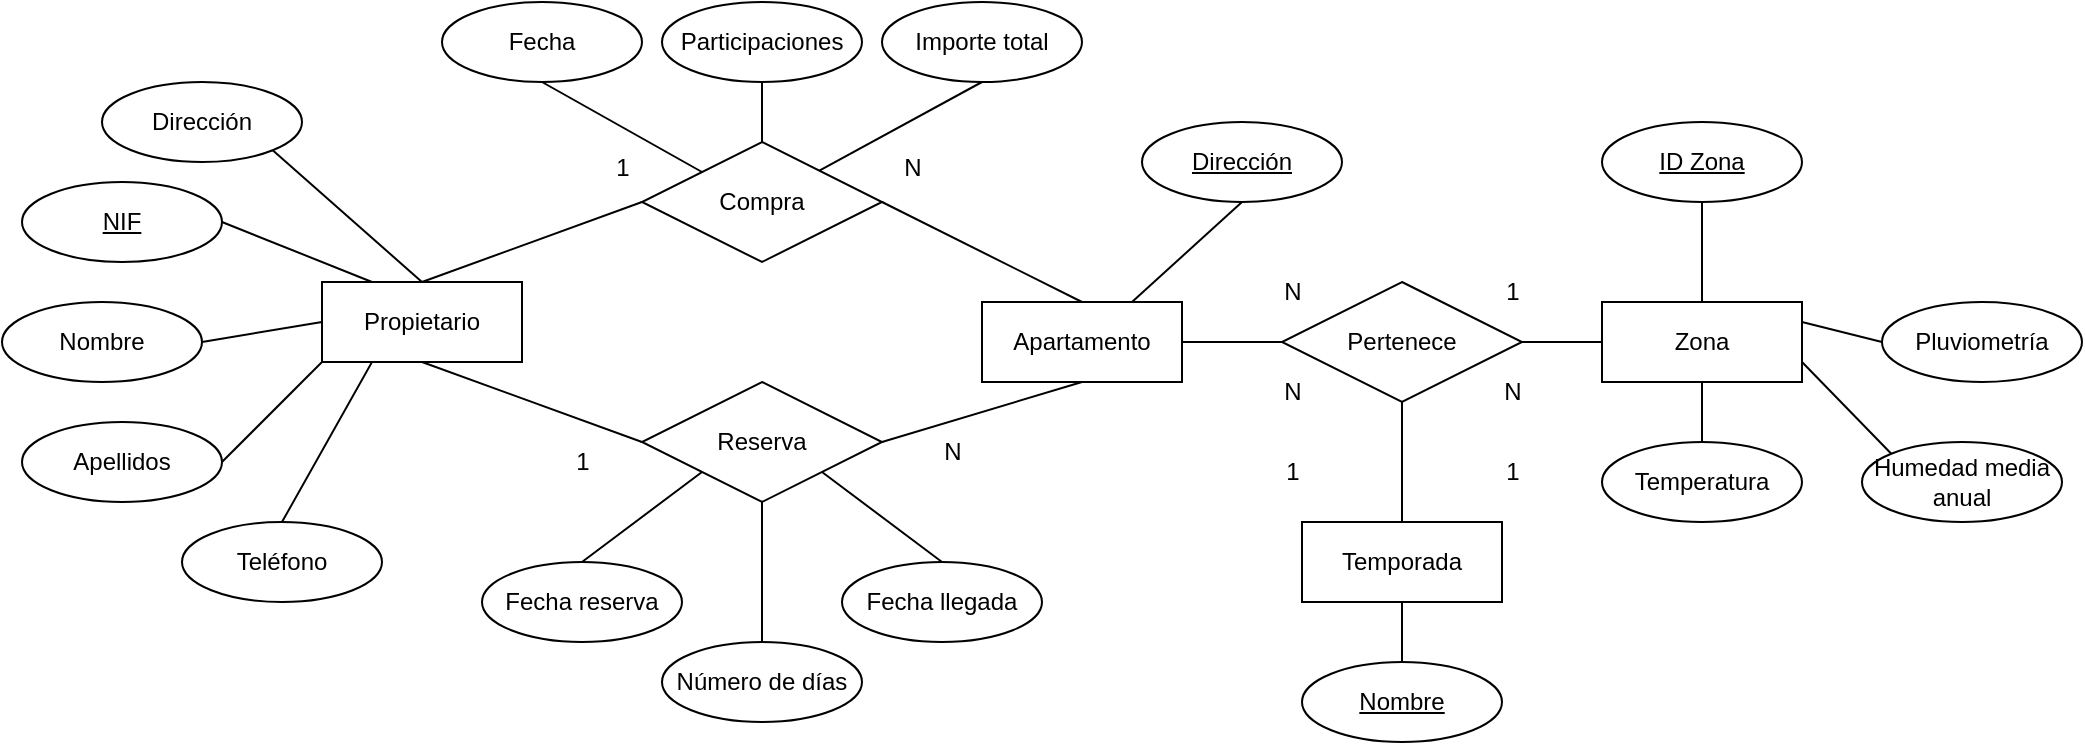 <mxfile version="22.0.6" type="device">
  <diagram id="R2lEEEUBdFMjLlhIrx00" name="Page-1">
    <mxGraphModel dx="2140" dy="597" grid="1" gridSize="10" guides="1" tooltips="1" connect="1" arrows="1" fold="1" page="1" pageScale="1" pageWidth="850" pageHeight="1100" math="0" shadow="0" extFonts="Permanent Marker^https://fonts.googleapis.com/css?family=Permanent+Marker">
      <root>
        <mxCell id="0" />
        <mxCell id="1" parent="0" />
        <mxCell id="-SAeSPVHrulMRJwe-MIk-1" value="Apartamento" style="whiteSpace=wrap;html=1;align=center;" vertex="1" parent="1">
          <mxGeometry x="60" y="410" width="100" height="40" as="geometry" />
        </mxCell>
        <mxCell id="-SAeSPVHrulMRJwe-MIk-2" value="Zona" style="whiteSpace=wrap;html=1;align=center;" vertex="1" parent="1">
          <mxGeometry x="370" y="410" width="100" height="40" as="geometry" />
        </mxCell>
        <mxCell id="-SAeSPVHrulMRJwe-MIk-3" value="Propietario" style="whiteSpace=wrap;html=1;align=center;" vertex="1" parent="1">
          <mxGeometry x="-270" y="400" width="100" height="40" as="geometry" />
        </mxCell>
        <mxCell id="-SAeSPVHrulMRJwe-MIk-4" value="Compra" style="shape=rhombus;perimeter=rhombusPerimeter;whiteSpace=wrap;html=1;align=center;" vertex="1" parent="1">
          <mxGeometry x="-110" y="330" width="120" height="60" as="geometry" />
        </mxCell>
        <mxCell id="-SAeSPVHrulMRJwe-MIk-5" value="Fecha" style="ellipse;whiteSpace=wrap;html=1;align=center;" vertex="1" parent="1">
          <mxGeometry x="-210" y="260" width="100" height="40" as="geometry" />
        </mxCell>
        <mxCell id="-SAeSPVHrulMRJwe-MIk-6" value="Importe total" style="ellipse;whiteSpace=wrap;html=1;align=center;" vertex="1" parent="1">
          <mxGeometry x="10" y="260" width="100" height="40" as="geometry" />
        </mxCell>
        <mxCell id="-SAeSPVHrulMRJwe-MIk-7" value="Reserva" style="shape=rhombus;perimeter=rhombusPerimeter;whiteSpace=wrap;html=1;align=center;" vertex="1" parent="1">
          <mxGeometry x="-110" y="450" width="120" height="60" as="geometry" />
        </mxCell>
        <mxCell id="-SAeSPVHrulMRJwe-MIk-8" value="Fecha reserva" style="ellipse;whiteSpace=wrap;html=1;align=center;" vertex="1" parent="1">
          <mxGeometry x="-190" y="540" width="100" height="40" as="geometry" />
        </mxCell>
        <mxCell id="-SAeSPVHrulMRJwe-MIk-9" value="Fecha llegada" style="ellipse;whiteSpace=wrap;html=1;align=center;" vertex="1" parent="1">
          <mxGeometry x="-10" y="540" width="100" height="40" as="geometry" />
        </mxCell>
        <mxCell id="-SAeSPVHrulMRJwe-MIk-10" value="Número de días" style="ellipse;whiteSpace=wrap;html=1;align=center;" vertex="1" parent="1">
          <mxGeometry x="-100" y="580" width="100" height="40" as="geometry" />
        </mxCell>
        <mxCell id="-SAeSPVHrulMRJwe-MIk-11" value="Pertenece" style="shape=rhombus;perimeter=rhombusPerimeter;whiteSpace=wrap;html=1;align=center;" vertex="1" parent="1">
          <mxGeometry x="210" y="400" width="120" height="60" as="geometry" />
        </mxCell>
        <mxCell id="-SAeSPVHrulMRJwe-MIk-12" value="Temporada" style="whiteSpace=wrap;html=1;align=center;" vertex="1" parent="1">
          <mxGeometry x="220" y="520" width="100" height="40" as="geometry" />
        </mxCell>
        <mxCell id="-SAeSPVHrulMRJwe-MIk-13" value="" style="endArrow=none;html=1;rounded=0;entryX=0.5;entryY=0;entryDx=0;entryDy=0;exitX=0;exitY=0.5;exitDx=0;exitDy=0;" edge="1" parent="1" source="-SAeSPVHrulMRJwe-MIk-4" target="-SAeSPVHrulMRJwe-MIk-3">
          <mxGeometry width="50" height="50" relative="1" as="geometry">
            <mxPoint x="100" y="580" as="sourcePoint" />
            <mxPoint x="150" y="530" as="targetPoint" />
          </mxGeometry>
        </mxCell>
        <mxCell id="-SAeSPVHrulMRJwe-MIk-14" value="" style="endArrow=none;html=1;rounded=0;entryX=0.5;entryY=1;entryDx=0;entryDy=0;exitX=0;exitY=0.5;exitDx=0;exitDy=0;" edge="1" parent="1" source="-SAeSPVHrulMRJwe-MIk-7" target="-SAeSPVHrulMRJwe-MIk-3">
          <mxGeometry width="50" height="50" relative="1" as="geometry">
            <mxPoint x="100" y="580" as="sourcePoint" />
            <mxPoint x="150" y="530" as="targetPoint" />
          </mxGeometry>
        </mxCell>
        <mxCell id="-SAeSPVHrulMRJwe-MIk-15" value="" style="endArrow=none;html=1;rounded=0;entryX=1;entryY=0.5;entryDx=0;entryDy=0;exitX=0.5;exitY=1;exitDx=0;exitDy=0;" edge="1" parent="1" source="-SAeSPVHrulMRJwe-MIk-1" target="-SAeSPVHrulMRJwe-MIk-7">
          <mxGeometry width="50" height="50" relative="1" as="geometry">
            <mxPoint x="100" y="580" as="sourcePoint" />
            <mxPoint x="150" y="530" as="targetPoint" />
          </mxGeometry>
        </mxCell>
        <mxCell id="-SAeSPVHrulMRJwe-MIk-16" value="" style="endArrow=none;html=1;rounded=0;entryX=1;entryY=0.5;entryDx=0;entryDy=0;exitX=0.5;exitY=0;exitDx=0;exitDy=0;" edge="1" parent="1" source="-SAeSPVHrulMRJwe-MIk-1" target="-SAeSPVHrulMRJwe-MIk-4">
          <mxGeometry width="50" height="50" relative="1" as="geometry">
            <mxPoint x="100" y="580" as="sourcePoint" />
            <mxPoint x="150" y="530" as="targetPoint" />
          </mxGeometry>
        </mxCell>
        <mxCell id="-SAeSPVHrulMRJwe-MIk-17" value="" style="endArrow=none;html=1;rounded=0;entryX=1;entryY=0.5;entryDx=0;entryDy=0;exitX=0;exitY=0.5;exitDx=0;exitDy=0;" edge="1" parent="1" source="-SAeSPVHrulMRJwe-MIk-11" target="-SAeSPVHrulMRJwe-MIk-1">
          <mxGeometry width="50" height="50" relative="1" as="geometry">
            <mxPoint x="100" y="580" as="sourcePoint" />
            <mxPoint x="150" y="530" as="targetPoint" />
          </mxGeometry>
        </mxCell>
        <mxCell id="-SAeSPVHrulMRJwe-MIk-18" value="" style="endArrow=none;html=1;rounded=0;entryX=1;entryY=0.5;entryDx=0;entryDy=0;exitX=0;exitY=0.5;exitDx=0;exitDy=0;" edge="1" parent="1" source="-SAeSPVHrulMRJwe-MIk-2" target="-SAeSPVHrulMRJwe-MIk-11">
          <mxGeometry width="50" height="50" relative="1" as="geometry">
            <mxPoint x="100" y="580" as="sourcePoint" />
            <mxPoint x="150" y="530" as="targetPoint" />
          </mxGeometry>
        </mxCell>
        <mxCell id="-SAeSPVHrulMRJwe-MIk-19" value="" style="endArrow=none;html=1;rounded=0;entryX=0.5;entryY=1;entryDx=0;entryDy=0;exitX=0.5;exitY=0;exitDx=0;exitDy=0;" edge="1" parent="1" source="-SAeSPVHrulMRJwe-MIk-12" target="-SAeSPVHrulMRJwe-MIk-11">
          <mxGeometry width="50" height="50" relative="1" as="geometry">
            <mxPoint x="100" y="580" as="sourcePoint" />
            <mxPoint x="150" y="530" as="targetPoint" />
          </mxGeometry>
        </mxCell>
        <mxCell id="-SAeSPVHrulMRJwe-MIk-20" value="" style="endArrow=none;html=1;rounded=0;entryX=0;entryY=0;entryDx=0;entryDy=0;exitX=0.5;exitY=1;exitDx=0;exitDy=0;" edge="1" parent="1" source="-SAeSPVHrulMRJwe-MIk-5" target="-SAeSPVHrulMRJwe-MIk-4">
          <mxGeometry width="50" height="50" relative="1" as="geometry">
            <mxPoint x="100" y="580" as="sourcePoint" />
            <mxPoint x="150" y="530" as="targetPoint" />
          </mxGeometry>
        </mxCell>
        <mxCell id="-SAeSPVHrulMRJwe-MIk-21" value="" style="endArrow=none;html=1;rounded=0;entryX=0.5;entryY=1;entryDx=0;entryDy=0;" edge="1" parent="1" source="-SAeSPVHrulMRJwe-MIk-4" target="-SAeSPVHrulMRJwe-MIk-6">
          <mxGeometry width="50" height="50" relative="1" as="geometry">
            <mxPoint x="100" y="470" as="sourcePoint" />
            <mxPoint x="150" y="420" as="targetPoint" />
          </mxGeometry>
        </mxCell>
        <mxCell id="-SAeSPVHrulMRJwe-MIk-22" value="" style="endArrow=none;html=1;rounded=0;entryX=0;entryY=1;entryDx=0;entryDy=0;exitX=0.5;exitY=0;exitDx=0;exitDy=0;" edge="1" parent="1" source="-SAeSPVHrulMRJwe-MIk-8" target="-SAeSPVHrulMRJwe-MIk-7">
          <mxGeometry width="50" height="50" relative="1" as="geometry">
            <mxPoint x="100" y="470" as="sourcePoint" />
            <mxPoint x="150" y="420" as="targetPoint" />
          </mxGeometry>
        </mxCell>
        <mxCell id="-SAeSPVHrulMRJwe-MIk-23" value="" style="endArrow=none;html=1;rounded=0;entryX=0.5;entryY=1;entryDx=0;entryDy=0;exitX=0.5;exitY=0;exitDx=0;exitDy=0;" edge="1" parent="1" source="-SAeSPVHrulMRJwe-MIk-10" target="-SAeSPVHrulMRJwe-MIk-7">
          <mxGeometry width="50" height="50" relative="1" as="geometry">
            <mxPoint x="100" y="470" as="sourcePoint" />
            <mxPoint x="150" y="420" as="targetPoint" />
          </mxGeometry>
        </mxCell>
        <mxCell id="-SAeSPVHrulMRJwe-MIk-24" value="" style="endArrow=none;html=1;rounded=0;entryX=1;entryY=1;entryDx=0;entryDy=0;exitX=0.5;exitY=0;exitDx=0;exitDy=0;" edge="1" parent="1" source="-SAeSPVHrulMRJwe-MIk-9" target="-SAeSPVHrulMRJwe-MIk-7">
          <mxGeometry width="50" height="50" relative="1" as="geometry">
            <mxPoint x="100" y="470" as="sourcePoint" />
            <mxPoint x="150" y="420" as="targetPoint" />
          </mxGeometry>
        </mxCell>
        <mxCell id="-SAeSPVHrulMRJwe-MIk-25" value="NIF" style="ellipse;whiteSpace=wrap;html=1;align=center;fontStyle=4;" vertex="1" parent="1">
          <mxGeometry x="-420" y="350" width="100" height="40" as="geometry" />
        </mxCell>
        <mxCell id="-SAeSPVHrulMRJwe-MIk-26" value="Apellidos" style="ellipse;whiteSpace=wrap;html=1;align=center;" vertex="1" parent="1">
          <mxGeometry x="-420" y="470" width="100" height="40" as="geometry" />
        </mxCell>
        <mxCell id="-SAeSPVHrulMRJwe-MIk-27" value="Dirección" style="ellipse;whiteSpace=wrap;html=1;align=center;" vertex="1" parent="1">
          <mxGeometry x="-380" y="300" width="100" height="40" as="geometry" />
        </mxCell>
        <mxCell id="-SAeSPVHrulMRJwe-MIk-28" value="Nombre" style="ellipse;whiteSpace=wrap;html=1;align=center;" vertex="1" parent="1">
          <mxGeometry x="-430" y="410" width="100" height="40" as="geometry" />
        </mxCell>
        <mxCell id="-SAeSPVHrulMRJwe-MIk-29" value="Teléfono" style="ellipse;whiteSpace=wrap;html=1;align=center;" vertex="1" parent="1">
          <mxGeometry x="-340" y="520" width="100" height="40" as="geometry" />
        </mxCell>
        <mxCell id="-SAeSPVHrulMRJwe-MIk-30" value="" style="endArrow=none;html=1;rounded=0;entryX=0.5;entryY=0;entryDx=0;entryDy=0;exitX=1;exitY=1;exitDx=0;exitDy=0;" edge="1" parent="1" source="-SAeSPVHrulMRJwe-MIk-27" target="-SAeSPVHrulMRJwe-MIk-3">
          <mxGeometry width="50" height="50" relative="1" as="geometry">
            <mxPoint x="50" y="470" as="sourcePoint" />
            <mxPoint x="100" y="420" as="targetPoint" />
          </mxGeometry>
        </mxCell>
        <mxCell id="-SAeSPVHrulMRJwe-MIk-31" value="" style="endArrow=none;html=1;rounded=0;entryX=0.25;entryY=0;entryDx=0;entryDy=0;exitX=1;exitY=0.5;exitDx=0;exitDy=0;" edge="1" parent="1" source="-SAeSPVHrulMRJwe-MIk-25" target="-SAeSPVHrulMRJwe-MIk-3">
          <mxGeometry width="50" height="50" relative="1" as="geometry">
            <mxPoint x="50" y="470" as="sourcePoint" />
            <mxPoint x="100" y="420" as="targetPoint" />
          </mxGeometry>
        </mxCell>
        <mxCell id="-SAeSPVHrulMRJwe-MIk-32" value="" style="endArrow=none;html=1;rounded=0;entryX=0;entryY=0.5;entryDx=0;entryDy=0;exitX=1;exitY=0.5;exitDx=0;exitDy=0;" edge="1" parent="1" source="-SAeSPVHrulMRJwe-MIk-28" target="-SAeSPVHrulMRJwe-MIk-3">
          <mxGeometry width="50" height="50" relative="1" as="geometry">
            <mxPoint x="50" y="470" as="sourcePoint" />
            <mxPoint x="100" y="420" as="targetPoint" />
          </mxGeometry>
        </mxCell>
        <mxCell id="-SAeSPVHrulMRJwe-MIk-33" value="" style="endArrow=none;html=1;rounded=0;entryX=0;entryY=1;entryDx=0;entryDy=0;exitX=1;exitY=0.5;exitDx=0;exitDy=0;" edge="1" parent="1" source="-SAeSPVHrulMRJwe-MIk-26" target="-SAeSPVHrulMRJwe-MIk-3">
          <mxGeometry width="50" height="50" relative="1" as="geometry">
            <mxPoint x="50" y="470" as="sourcePoint" />
            <mxPoint x="100" y="420" as="targetPoint" />
          </mxGeometry>
        </mxCell>
        <mxCell id="-SAeSPVHrulMRJwe-MIk-34" value="" style="endArrow=none;html=1;rounded=0;entryX=0.25;entryY=1;entryDx=0;entryDy=0;exitX=0.5;exitY=0;exitDx=0;exitDy=0;" edge="1" parent="1" source="-SAeSPVHrulMRJwe-MIk-29" target="-SAeSPVHrulMRJwe-MIk-3">
          <mxGeometry width="50" height="50" relative="1" as="geometry">
            <mxPoint x="50" y="470" as="sourcePoint" />
            <mxPoint x="100" y="420" as="targetPoint" />
          </mxGeometry>
        </mxCell>
        <mxCell id="-SAeSPVHrulMRJwe-MIk-35" value="Participaciones" style="ellipse;whiteSpace=wrap;html=1;align=center;" vertex="1" parent="1">
          <mxGeometry x="-100" y="260" width="100" height="40" as="geometry" />
        </mxCell>
        <mxCell id="-SAeSPVHrulMRJwe-MIk-36" value="" style="endArrow=none;html=1;rounded=0;entryX=0.5;entryY=0;entryDx=0;entryDy=0;exitX=0.5;exitY=1;exitDx=0;exitDy=0;" edge="1" parent="1" source="-SAeSPVHrulMRJwe-MIk-35" target="-SAeSPVHrulMRJwe-MIk-4">
          <mxGeometry width="50" height="50" relative="1" as="geometry">
            <mxPoint x="50" y="470" as="sourcePoint" />
            <mxPoint x="100" y="420" as="targetPoint" />
          </mxGeometry>
        </mxCell>
        <mxCell id="-SAeSPVHrulMRJwe-MIk-38" value="ID Zona" style="ellipse;whiteSpace=wrap;html=1;align=center;fontStyle=4;" vertex="1" parent="1">
          <mxGeometry x="370" y="320" width="100" height="40" as="geometry" />
        </mxCell>
        <mxCell id="-SAeSPVHrulMRJwe-MIk-39" value="Temperatura" style="ellipse;whiteSpace=wrap;html=1;align=center;" vertex="1" parent="1">
          <mxGeometry x="370" y="480" width="100" height="40" as="geometry" />
        </mxCell>
        <mxCell id="-SAeSPVHrulMRJwe-MIk-40" value="Pluviometría" style="ellipse;whiteSpace=wrap;html=1;align=center;" vertex="1" parent="1">
          <mxGeometry x="510" y="410" width="100" height="40" as="geometry" />
        </mxCell>
        <mxCell id="-SAeSPVHrulMRJwe-MIk-41" value="Humedad media anual" style="ellipse;whiteSpace=wrap;html=1;align=center;" vertex="1" parent="1">
          <mxGeometry x="500" y="480" width="100" height="40" as="geometry" />
        </mxCell>
        <mxCell id="-SAeSPVHrulMRJwe-MIk-42" value="" style="endArrow=none;html=1;rounded=0;entryX=0.5;entryY=1;entryDx=0;entryDy=0;" edge="1" parent="1" source="-SAeSPVHrulMRJwe-MIk-2" target="-SAeSPVHrulMRJwe-MIk-38">
          <mxGeometry width="50" height="50" relative="1" as="geometry">
            <mxPoint x="70" y="560" as="sourcePoint" />
            <mxPoint x="120" y="510" as="targetPoint" />
          </mxGeometry>
        </mxCell>
        <mxCell id="-SAeSPVHrulMRJwe-MIk-43" value="" style="endArrow=none;html=1;rounded=0;entryX=0.5;entryY=1;entryDx=0;entryDy=0;" edge="1" parent="1" source="-SAeSPVHrulMRJwe-MIk-39" target="-SAeSPVHrulMRJwe-MIk-2">
          <mxGeometry width="50" height="50" relative="1" as="geometry">
            <mxPoint x="70" y="560" as="sourcePoint" />
            <mxPoint x="120" y="510" as="targetPoint" />
          </mxGeometry>
        </mxCell>
        <mxCell id="-SAeSPVHrulMRJwe-MIk-44" value="" style="endArrow=none;html=1;rounded=0;entryX=1;entryY=0.25;entryDx=0;entryDy=0;exitX=0;exitY=0.5;exitDx=0;exitDy=0;" edge="1" parent="1" source="-SAeSPVHrulMRJwe-MIk-40" target="-SAeSPVHrulMRJwe-MIk-2">
          <mxGeometry width="50" height="50" relative="1" as="geometry">
            <mxPoint x="70" y="560" as="sourcePoint" />
            <mxPoint x="120" y="510" as="targetPoint" />
          </mxGeometry>
        </mxCell>
        <mxCell id="-SAeSPVHrulMRJwe-MIk-45" value="" style="endArrow=none;html=1;rounded=0;entryX=1;entryY=0.75;entryDx=0;entryDy=0;exitX=0;exitY=0;exitDx=0;exitDy=0;" edge="1" parent="1" source="-SAeSPVHrulMRJwe-MIk-41" target="-SAeSPVHrulMRJwe-MIk-2">
          <mxGeometry width="50" height="50" relative="1" as="geometry">
            <mxPoint x="70" y="560" as="sourcePoint" />
            <mxPoint x="120" y="510" as="targetPoint" />
          </mxGeometry>
        </mxCell>
        <mxCell id="-SAeSPVHrulMRJwe-MIk-46" value="Nombre" style="ellipse;whiteSpace=wrap;html=1;align=center;fontStyle=4;" vertex="1" parent="1">
          <mxGeometry x="220" y="590" width="100" height="40" as="geometry" />
        </mxCell>
        <mxCell id="-SAeSPVHrulMRJwe-MIk-47" value="" style="endArrow=none;html=1;rounded=0;entryX=0.5;entryY=1;entryDx=0;entryDy=0;exitX=0.5;exitY=0;exitDx=0;exitDy=0;" edge="1" parent="1" source="-SAeSPVHrulMRJwe-MIk-46" target="-SAeSPVHrulMRJwe-MIk-12">
          <mxGeometry width="50" height="50" relative="1" as="geometry">
            <mxPoint x="70" y="560" as="sourcePoint" />
            <mxPoint x="120" y="510" as="targetPoint" />
          </mxGeometry>
        </mxCell>
        <mxCell id="-SAeSPVHrulMRJwe-MIk-50" value="Dirección" style="ellipse;whiteSpace=wrap;html=1;align=center;fontStyle=4;" vertex="1" parent="1">
          <mxGeometry x="140" y="320" width="100" height="40" as="geometry" />
        </mxCell>
        <mxCell id="-SAeSPVHrulMRJwe-MIk-51" value="" style="endArrow=none;html=1;rounded=0;entryX=0.5;entryY=1;entryDx=0;entryDy=0;exitX=0.75;exitY=0;exitDx=0;exitDy=0;" edge="1" parent="1" source="-SAeSPVHrulMRJwe-MIk-1" target="-SAeSPVHrulMRJwe-MIk-50">
          <mxGeometry width="50" height="50" relative="1" as="geometry">
            <mxPoint x="70" y="480" as="sourcePoint" />
            <mxPoint x="120" y="430" as="targetPoint" />
          </mxGeometry>
        </mxCell>
        <mxCell id="-SAeSPVHrulMRJwe-MIk-53" value="1" style="text;html=1;align=center;verticalAlign=middle;resizable=0;points=[];autosize=1;strokeColor=none;fillColor=none;" vertex="1" parent="1">
          <mxGeometry x="-135" y="328" width="30" height="30" as="geometry" />
        </mxCell>
        <mxCell id="-SAeSPVHrulMRJwe-MIk-54" value="N" style="text;html=1;align=center;verticalAlign=middle;resizable=0;points=[];autosize=1;strokeColor=none;fillColor=none;" vertex="1" parent="1">
          <mxGeometry x="10" y="328" width="30" height="30" as="geometry" />
        </mxCell>
        <mxCell id="-SAeSPVHrulMRJwe-MIk-55" value="1" style="text;html=1;align=center;verticalAlign=middle;resizable=0;points=[];autosize=1;strokeColor=none;fillColor=none;" vertex="1" parent="1">
          <mxGeometry x="-155" y="475" width="30" height="30" as="geometry" />
        </mxCell>
        <mxCell id="-SAeSPVHrulMRJwe-MIk-56" value="N" style="text;html=1;align=center;verticalAlign=middle;resizable=0;points=[];autosize=1;strokeColor=none;fillColor=none;" vertex="1" parent="1">
          <mxGeometry x="30" y="470" width="30" height="30" as="geometry" />
        </mxCell>
        <mxCell id="-SAeSPVHrulMRJwe-MIk-57" value="N" style="text;html=1;align=center;verticalAlign=middle;resizable=0;points=[];autosize=1;strokeColor=none;fillColor=none;" vertex="1" parent="1">
          <mxGeometry x="200" y="390" width="30" height="30" as="geometry" />
        </mxCell>
        <mxCell id="-SAeSPVHrulMRJwe-MIk-58" value="1" style="text;html=1;align=center;verticalAlign=middle;resizable=0;points=[];autosize=1;strokeColor=none;fillColor=none;" vertex="1" parent="1">
          <mxGeometry x="310" y="390" width="30" height="30" as="geometry" />
        </mxCell>
        <mxCell id="-SAeSPVHrulMRJwe-MIk-59" value="1" style="text;html=1;align=center;verticalAlign=middle;resizable=0;points=[];autosize=1;strokeColor=none;fillColor=none;" vertex="1" parent="1">
          <mxGeometry x="200" y="480" width="30" height="30" as="geometry" />
        </mxCell>
        <mxCell id="-SAeSPVHrulMRJwe-MIk-60" value="N" style="text;html=1;align=center;verticalAlign=middle;resizable=0;points=[];autosize=1;strokeColor=none;fillColor=none;" vertex="1" parent="1">
          <mxGeometry x="200" y="440" width="30" height="30" as="geometry" />
        </mxCell>
        <mxCell id="-SAeSPVHrulMRJwe-MIk-61" value="N" style="text;html=1;align=center;verticalAlign=middle;resizable=0;points=[];autosize=1;strokeColor=none;fillColor=none;" vertex="1" parent="1">
          <mxGeometry x="310" y="440" width="30" height="30" as="geometry" />
        </mxCell>
        <mxCell id="-SAeSPVHrulMRJwe-MIk-62" value="1" style="text;html=1;align=center;verticalAlign=middle;resizable=0;points=[];autosize=1;strokeColor=none;fillColor=none;" vertex="1" parent="1">
          <mxGeometry x="310" y="480" width="30" height="30" as="geometry" />
        </mxCell>
      </root>
    </mxGraphModel>
  </diagram>
</mxfile>
